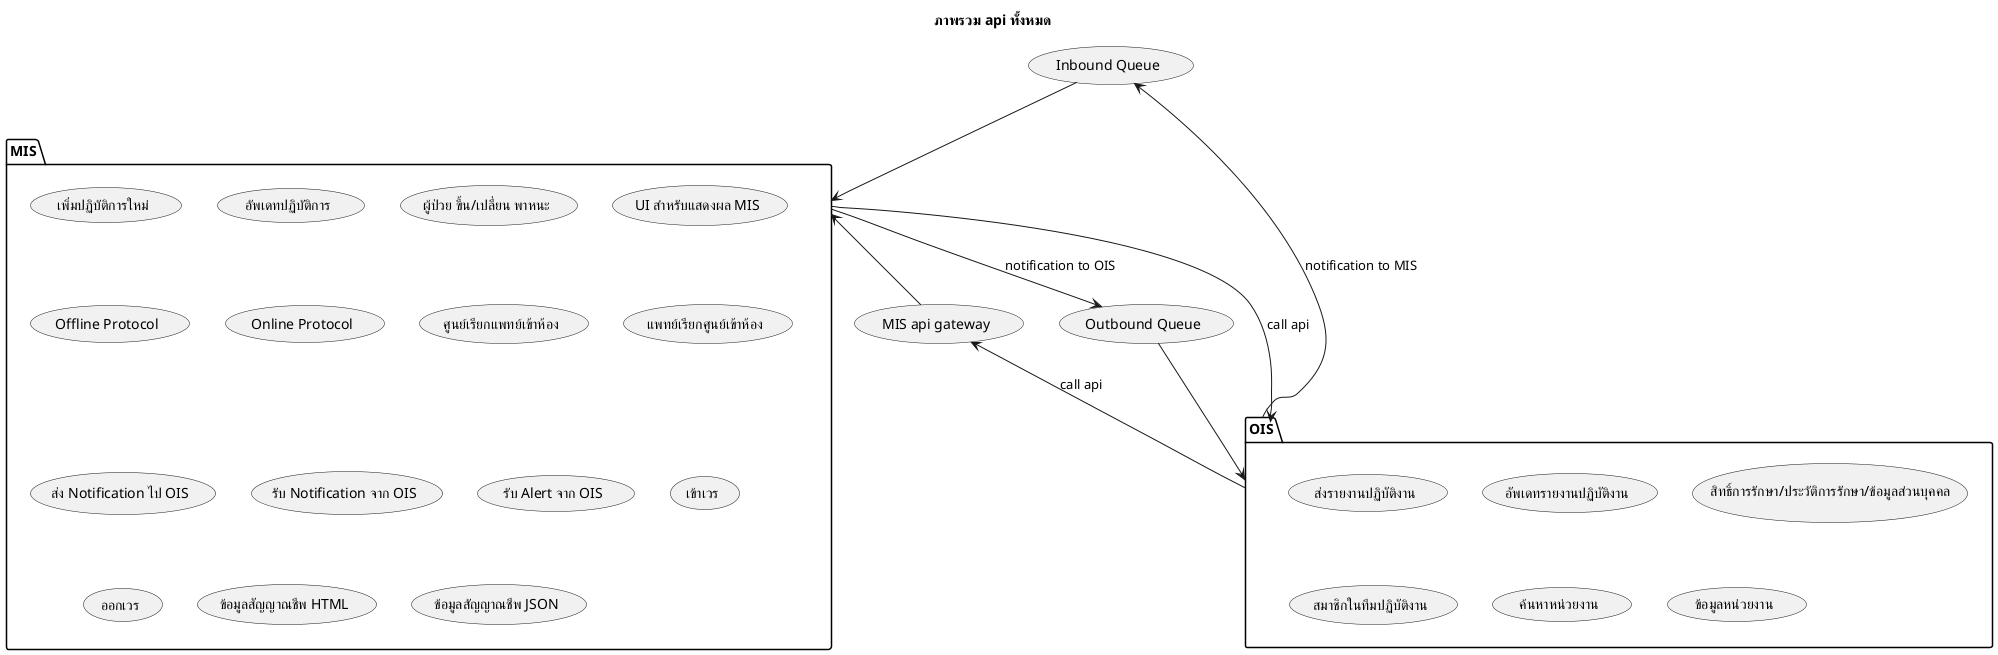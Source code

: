 @startuml
Title ภาพรวม api ทั้งหมด
  : MIS api gateway : as (gateway)

  gateway <-- OIS : call api
  MIS <-- gateway

  : Outbound Queue : as (outbound)
  MIS --> outbound : notification to OIS

  outbound --> OIS

  : Inbound Queue : as (inbound)
  OIS --> inbound : notification to MIS
  inbound --> MIS

  MIS --> OIS : call api

  package MIS {
    usecase "เพิ่มปฏิบัติการใหม่"
    usecase "อัพเดทปฏิบัติการ"
    usecase "ผู้ป่วย ขึ้น/เปลี่ยน พาหนะ"
    usecase "UI สำหรับแสดงผล MIS"
    usecase "Offline Protocol"
    usecase "Online Protocol"
    usecase "ศูนย์เรียกแพทย์เข้าห้อง"
    usecase "แพทย์เรียกศูนย์เข้าห้อง"
    usecase "ส่ง Notification ไป OIS"
    usecase "รับ Notification จาก OIS"
    usecase "รับ Alert จาก OIS"
    usecase "เข้าเวร"
    usecase "ออกเวร"
    usecase "ข้อมูลสัญญาณชีพ HTML"
    usecase "ข้อมูลสัญญาณชีพ JSON"
  }

  package OIS{
    usecase "ส่งรายงานปฏิบัติงาน"
    usecase "อัพเดทรายงานปฏิบัติงาน"
    usecase "สิทธิ์การรักษา/ประวัติการรักษา/ข้อมูลส่วนบุคคล"
    usecase "สมาชิกในทีมปฏิบัติงาน"
    usecase "ค้นหาหน่วยงาน"
    usecase "ข้อมูลหน่วยงาน"
  }
@enduml
